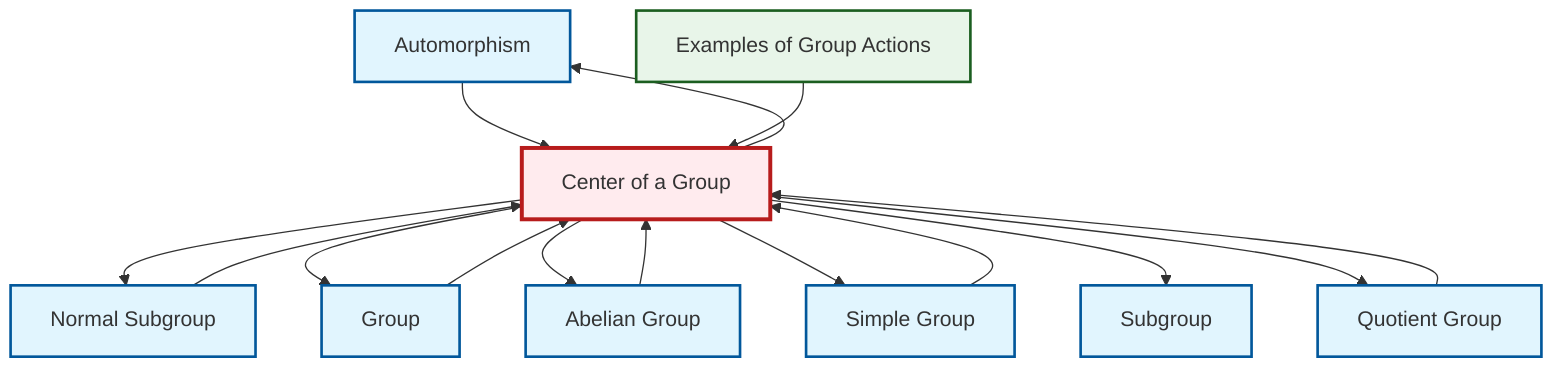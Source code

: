 graph TD
    classDef definition fill:#e1f5fe,stroke:#01579b,stroke-width:2px
    classDef theorem fill:#f3e5f5,stroke:#4a148c,stroke-width:2px
    classDef axiom fill:#fff3e0,stroke:#e65100,stroke-width:2px
    classDef example fill:#e8f5e9,stroke:#1b5e20,stroke-width:2px
    classDef current fill:#ffebee,stroke:#b71c1c,stroke-width:3px
    def-automorphism["Automorphism"]:::definition
    def-normal-subgroup["Normal Subgroup"]:::definition
    def-abelian-group["Abelian Group"]:::definition
    def-simple-group["Simple Group"]:::definition
    def-quotient-group["Quotient Group"]:::definition
    def-subgroup["Subgroup"]:::definition
    ex-group-action-examples["Examples of Group Actions"]:::example
    def-group["Group"]:::definition
    def-center-of-group["Center of a Group"]:::definition
    def-quotient-group --> def-center-of-group
    def-automorphism --> def-center-of-group
    def-center-of-group --> def-normal-subgroup
    def-center-of-group --> def-group
    def-simple-group --> def-center-of-group
    def-center-of-group --> def-abelian-group
    def-center-of-group --> def-simple-group
    ex-group-action-examples --> def-center-of-group
    def-abelian-group --> def-center-of-group
    def-group --> def-center-of-group
    def-center-of-group --> def-subgroup
    def-normal-subgroup --> def-center-of-group
    def-center-of-group --> def-automorphism
    def-center-of-group --> def-quotient-group
    class def-center-of-group current